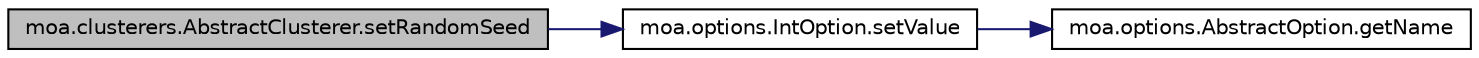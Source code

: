 digraph G
{
  edge [fontname="Helvetica",fontsize="10",labelfontname="Helvetica",labelfontsize="10"];
  node [fontname="Helvetica",fontsize="10",shape=record];
  rankdir=LR;
  Node1 [label="moa.clusterers.AbstractClusterer.setRandomSeed",height=0.2,width=0.4,color="black", fillcolor="grey75", style="filled" fontcolor="black"];
  Node1 -> Node2 [color="midnightblue",fontsize="10",style="solid",fontname="Helvetica"];
  Node2 [label="moa.options.IntOption.setValue",height=0.2,width=0.4,color="black", fillcolor="white", style="filled",URL="$classmoa_1_1options_1_1IntOption.html#a7b2e60195e6ef38bc8626d16303e8f13"];
  Node2 -> Node3 [color="midnightblue",fontsize="10",style="solid",fontname="Helvetica"];
  Node3 [label="moa.options.AbstractOption.getName",height=0.2,width=0.4,color="black", fillcolor="white", style="filled",URL="$classmoa_1_1options_1_1AbstractOption.html#a26d25b88bb5244ed3c2ec142bd28353d",tooltip="Gets the name of this option."];
}
